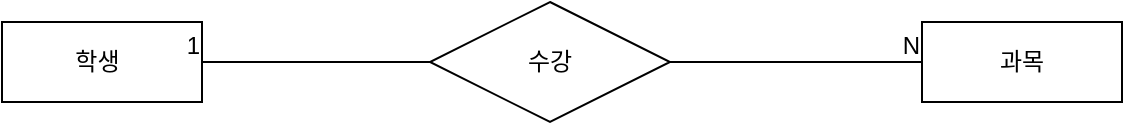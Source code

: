 <mxfile version="21.6.1" type="github">
  <diagram name="페이지-1" id="sgdNwLf_-hnBGLfdezvL">
    <mxGraphModel dx="1050" dy="573" grid="1" gridSize="10" guides="1" tooltips="1" connect="1" arrows="1" fold="1" page="1" pageScale="1" pageWidth="827" pageHeight="1169" math="0" shadow="0">
      <root>
        <mxCell id="0" />
        <mxCell id="1" parent="0" />
        <mxCell id="y8GIRl0xxLpV2ApnGTQO-3" value="학생&lt;span style=&quot;white-space: pre;&quot;&gt;&#x9;&lt;/span&gt;" style="whiteSpace=wrap;html=1;align=center;" vertex="1" parent="1">
          <mxGeometry x="140" y="220" width="100" height="40" as="geometry" />
        </mxCell>
        <mxCell id="y8GIRl0xxLpV2ApnGTQO-4" value="수강" style="shape=rhombus;perimeter=rhombusPerimeter;whiteSpace=wrap;html=1;align=center;" vertex="1" parent="1">
          <mxGeometry x="354" y="210" width="120" height="60" as="geometry" />
        </mxCell>
        <mxCell id="y8GIRl0xxLpV2ApnGTQO-5" value="과목" style="whiteSpace=wrap;html=1;align=center;" vertex="1" parent="1">
          <mxGeometry x="600" y="220" width="100" height="40" as="geometry" />
        </mxCell>
        <mxCell id="y8GIRl0xxLpV2ApnGTQO-6" value="" style="endArrow=none;html=1;rounded=0;exitX=0;exitY=0.5;exitDx=0;exitDy=0;entryX=1;entryY=0.5;entryDx=0;entryDy=0;" edge="1" parent="1" source="y8GIRl0xxLpV2ApnGTQO-4" target="y8GIRl0xxLpV2ApnGTQO-3">
          <mxGeometry relative="1" as="geometry">
            <mxPoint x="240" y="240" as="sourcePoint" />
            <mxPoint x="270" y="190" as="targetPoint" />
            <Array as="points">
              <mxPoint x="300" y="240" />
            </Array>
          </mxGeometry>
        </mxCell>
        <mxCell id="y8GIRl0xxLpV2ApnGTQO-7" value="1" style="resizable=0;html=1;whiteSpace=wrap;align=right;verticalAlign=bottom;" connectable="0" vertex="1" parent="y8GIRl0xxLpV2ApnGTQO-6">
          <mxGeometry x="1" relative="1" as="geometry" />
        </mxCell>
        <mxCell id="y8GIRl0xxLpV2ApnGTQO-9" value="" style="endArrow=none;html=1;rounded=0;entryX=0;entryY=0.5;entryDx=0;entryDy=0;exitX=1;exitY=0.5;exitDx=0;exitDy=0;" edge="1" parent="1" source="y8GIRl0xxLpV2ApnGTQO-4" target="y8GIRl0xxLpV2ApnGTQO-5">
          <mxGeometry relative="1" as="geometry">
            <mxPoint x="490" y="240" as="sourcePoint" />
            <mxPoint x="580" y="240" as="targetPoint" />
          </mxGeometry>
        </mxCell>
        <mxCell id="y8GIRl0xxLpV2ApnGTQO-10" value="N" style="resizable=0;html=1;whiteSpace=wrap;align=right;verticalAlign=bottom;" connectable="0" vertex="1" parent="y8GIRl0xxLpV2ApnGTQO-9">
          <mxGeometry x="1" relative="1" as="geometry" />
        </mxCell>
      </root>
    </mxGraphModel>
  </diagram>
</mxfile>
